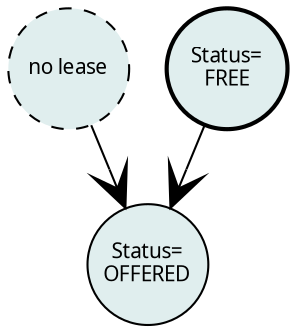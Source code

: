 digraph "Lease state transitions" {
	
node [
fillcolor="azure2"
fontname="arialbd"
fontsize="10"
width="0.8"
style="filled"
fillcolor="azure2"
fixedsize="true"
];
edge [
	arrowhead="vee"
	arrowsize="2"
	];
	
"NO" [
regular="true"
shape="circle"
style="filled,dashed"
label="no lease"
];
"FREE" [
shape="circle"
style="filled,bold"
label="Status=\nFREE"
];
"OFFERED" [
align="left"
regular="true"
shape="circle"
label="Status=\nOFFERED"
];
"NO" -> "OFFERED" [
constraint="true"
decorate="false"
labelfloat="false"
];
"FREE" -> "OFFERED" [
constraint="true"
decorate="false"
labelfloat="false"
];
}
